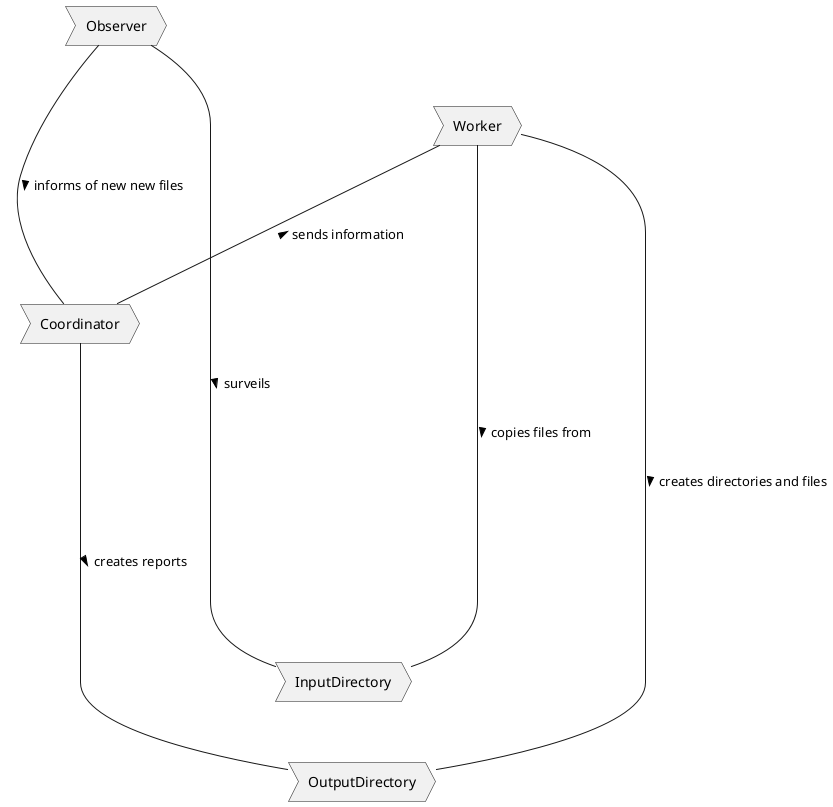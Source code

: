 @startuml

Process InputDirectory

Process OutputDirectory

Process Observer 

Process Coordinator 

Process Worker 

Observer ---- Coordinator : > informs of new new files
Worker --- Coordinator : < sends information
Observer ------ InputDirectory : > surveils
Worker ------- InputDirectory : > copies files from
Coordinator ------ OutputDirectory : > creates reports
Worker -- OutputDirectory : > creates directories and files

@enduml